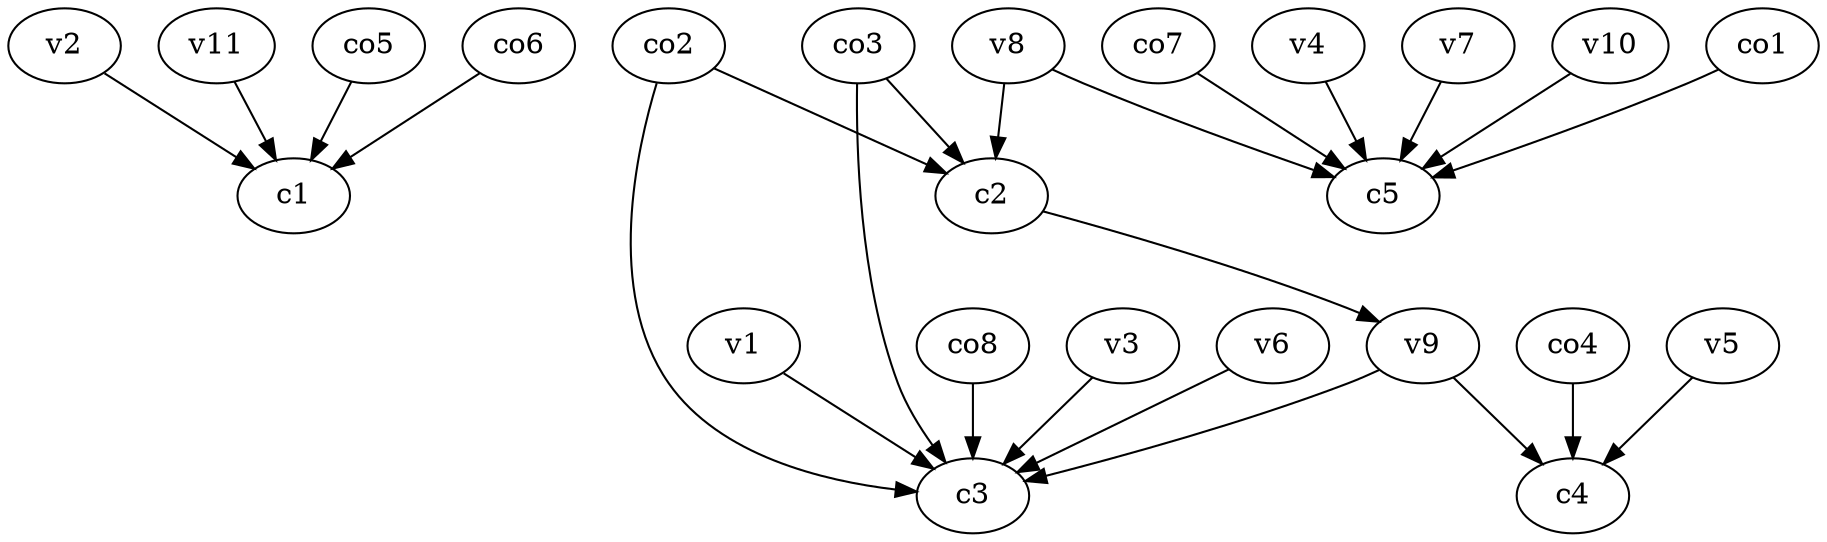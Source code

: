 strict digraph  {
c1;
c2;
c3;
c4;
c5;
v1;
v2;
v3;
v4;
v5;
v6;
v7;
v8;
v9;
v10;
v11;
co1;
co2;
co3;
co4;
co5;
co6;
co7;
co8;
c2 -> v9  [weight=1];
v1 -> c3  [weight=1];
v2 -> c1  [weight=1];
v3 -> c3  [weight=1];
v4 -> c5  [weight=1];
v5 -> c4  [weight=1];
v6 -> c3  [weight=1];
v7 -> c5  [weight=1];
v8 -> c2  [weight=1];
v8 -> c5  [weight=1];
v9 -> c4  [weight=1];
v9 -> c3  [weight=1];
v10 -> c5  [weight=1];
v11 -> c1  [weight=1];
co1 -> c5  [weight=1];
co2 -> c2  [weight=1];
co2 -> c3  [weight=1];
co3 -> c3  [weight=1];
co3 -> c2  [weight=1];
co4 -> c4  [weight=1];
co5 -> c1  [weight=1];
co6 -> c1  [weight=1];
co7 -> c5  [weight=1];
co8 -> c3  [weight=1];
}
